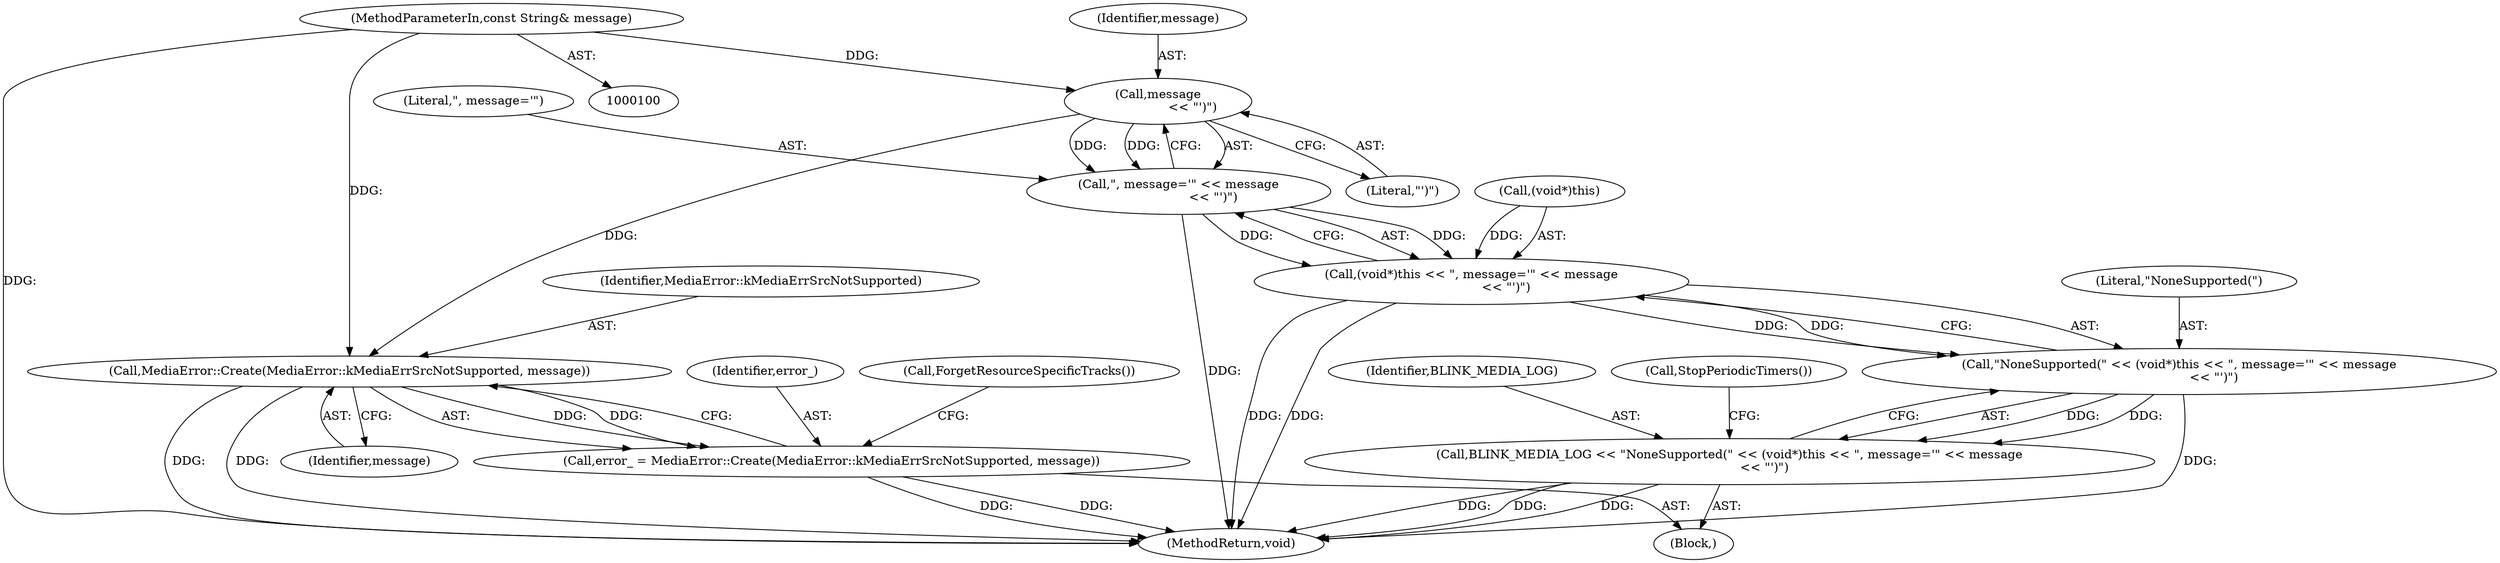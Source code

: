 digraph "1_Chrome_4504a474c069d07104237d0c03bfce7b29a42de6_1@del" {
"1000113" [label="(Call,message\n                  << \"')\")"];
"1000101" [label="(MethodParameterIn,const String& message)"];
"1000111" [label="(Call,\", message='\" << message\n                  << \"')\")"];
"1000107" [label="(Call,(void*)this << \", message='\" << message\n                  << \"')\")"];
"1000105" [label="(Call,\"NoneSupported(\" << (void*)this << \", message='\" << message\n                  << \"')\")"];
"1000103" [label="(Call,BLINK_MEDIA_LOG << \"NoneSupported(\" << (void*)this << \", message='\" << message\n                  << \"')\")"];
"1000125" [label="(Call,MediaError::Create(MediaError::kMediaErrSrcNotSupported, message))"];
"1000123" [label="(Call,error_ = MediaError::Create(MediaError::kMediaErrSrcNotSupported, message))"];
"1000105" [label="(Call,\"NoneSupported(\" << (void*)this << \", message='\" << message\n                  << \"')\")"];
"1000127" [label="(Identifier,message)"];
"1000126" [label="(Identifier,MediaError::kMediaErrSrcNotSupported)"];
"1000103" [label="(Call,BLINK_MEDIA_LOG << \"NoneSupported(\" << (void*)this << \", message='\" << message\n                  << \"')\")"];
"1000104" [label="(Identifier,BLINK_MEDIA_LOG)"];
"1000113" [label="(Call,message\n                  << \"')\")"];
"1000124" [label="(Identifier,error_)"];
"1000125" [label="(Call,MediaError::Create(MediaError::kMediaErrSrcNotSupported, message))"];
"1000111" [label="(Call,\", message='\" << message\n                  << \"')\")"];
"1000116" [label="(Call,StopPeriodicTimers())"];
"1000115" [label="(Literal,\"')\")"];
"1000142" [label="(MethodReturn,void)"];
"1000107" [label="(Call,(void*)this << \", message='\" << message\n                  << \"')\")"];
"1000106" [label="(Literal,\"NoneSupported(\")"];
"1000108" [label="(Call,(void*)this)"];
"1000101" [label="(MethodParameterIn,const String& message)"];
"1000102" [label="(Block,)"];
"1000114" [label="(Identifier,message)"];
"1000123" [label="(Call,error_ = MediaError::Create(MediaError::kMediaErrSrcNotSupported, message))"];
"1000128" [label="(Call,ForgetResourceSpecificTracks())"];
"1000112" [label="(Literal,\", message='\")"];
"1000113" -> "1000111"  [label="AST: "];
"1000113" -> "1000115"  [label="CFG: "];
"1000114" -> "1000113"  [label="AST: "];
"1000115" -> "1000113"  [label="AST: "];
"1000111" -> "1000113"  [label="CFG: "];
"1000113" -> "1000111"  [label="DDG: "];
"1000113" -> "1000111"  [label="DDG: "];
"1000101" -> "1000113"  [label="DDG: "];
"1000113" -> "1000125"  [label="DDG: "];
"1000101" -> "1000100"  [label="AST: "];
"1000101" -> "1000142"  [label="DDG: "];
"1000101" -> "1000125"  [label="DDG: "];
"1000111" -> "1000107"  [label="AST: "];
"1000112" -> "1000111"  [label="AST: "];
"1000107" -> "1000111"  [label="CFG: "];
"1000111" -> "1000142"  [label="DDG: "];
"1000111" -> "1000107"  [label="DDG: "];
"1000111" -> "1000107"  [label="DDG: "];
"1000107" -> "1000105"  [label="AST: "];
"1000108" -> "1000107"  [label="AST: "];
"1000105" -> "1000107"  [label="CFG: "];
"1000107" -> "1000142"  [label="DDG: "];
"1000107" -> "1000142"  [label="DDG: "];
"1000107" -> "1000105"  [label="DDG: "];
"1000107" -> "1000105"  [label="DDG: "];
"1000108" -> "1000107"  [label="DDG: "];
"1000105" -> "1000103"  [label="AST: "];
"1000106" -> "1000105"  [label="AST: "];
"1000103" -> "1000105"  [label="CFG: "];
"1000105" -> "1000142"  [label="DDG: "];
"1000105" -> "1000103"  [label="DDG: "];
"1000105" -> "1000103"  [label="DDG: "];
"1000103" -> "1000102"  [label="AST: "];
"1000104" -> "1000103"  [label="AST: "];
"1000116" -> "1000103"  [label="CFG: "];
"1000103" -> "1000142"  [label="DDG: "];
"1000103" -> "1000142"  [label="DDG: "];
"1000103" -> "1000142"  [label="DDG: "];
"1000125" -> "1000123"  [label="AST: "];
"1000125" -> "1000127"  [label="CFG: "];
"1000126" -> "1000125"  [label="AST: "];
"1000127" -> "1000125"  [label="AST: "];
"1000123" -> "1000125"  [label="CFG: "];
"1000125" -> "1000142"  [label="DDG: "];
"1000125" -> "1000142"  [label="DDG: "];
"1000125" -> "1000123"  [label="DDG: "];
"1000125" -> "1000123"  [label="DDG: "];
"1000123" -> "1000102"  [label="AST: "];
"1000124" -> "1000123"  [label="AST: "];
"1000128" -> "1000123"  [label="CFG: "];
"1000123" -> "1000142"  [label="DDG: "];
"1000123" -> "1000142"  [label="DDG: "];
}

